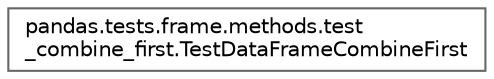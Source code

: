 digraph "Graphical Class Hierarchy"
{
 // LATEX_PDF_SIZE
  bgcolor="transparent";
  edge [fontname=Helvetica,fontsize=10,labelfontname=Helvetica,labelfontsize=10];
  node [fontname=Helvetica,fontsize=10,shape=box,height=0.2,width=0.4];
  rankdir="LR";
  Node0 [id="Node000000",label="pandas.tests.frame.methods.test\l_combine_first.TestDataFrameCombineFirst",height=0.2,width=0.4,color="grey40", fillcolor="white", style="filled",URL="$dc/dc9/classpandas_1_1tests_1_1frame_1_1methods_1_1test__combine__first_1_1TestDataFrameCombineFirst.html",tooltip=" "];
}
